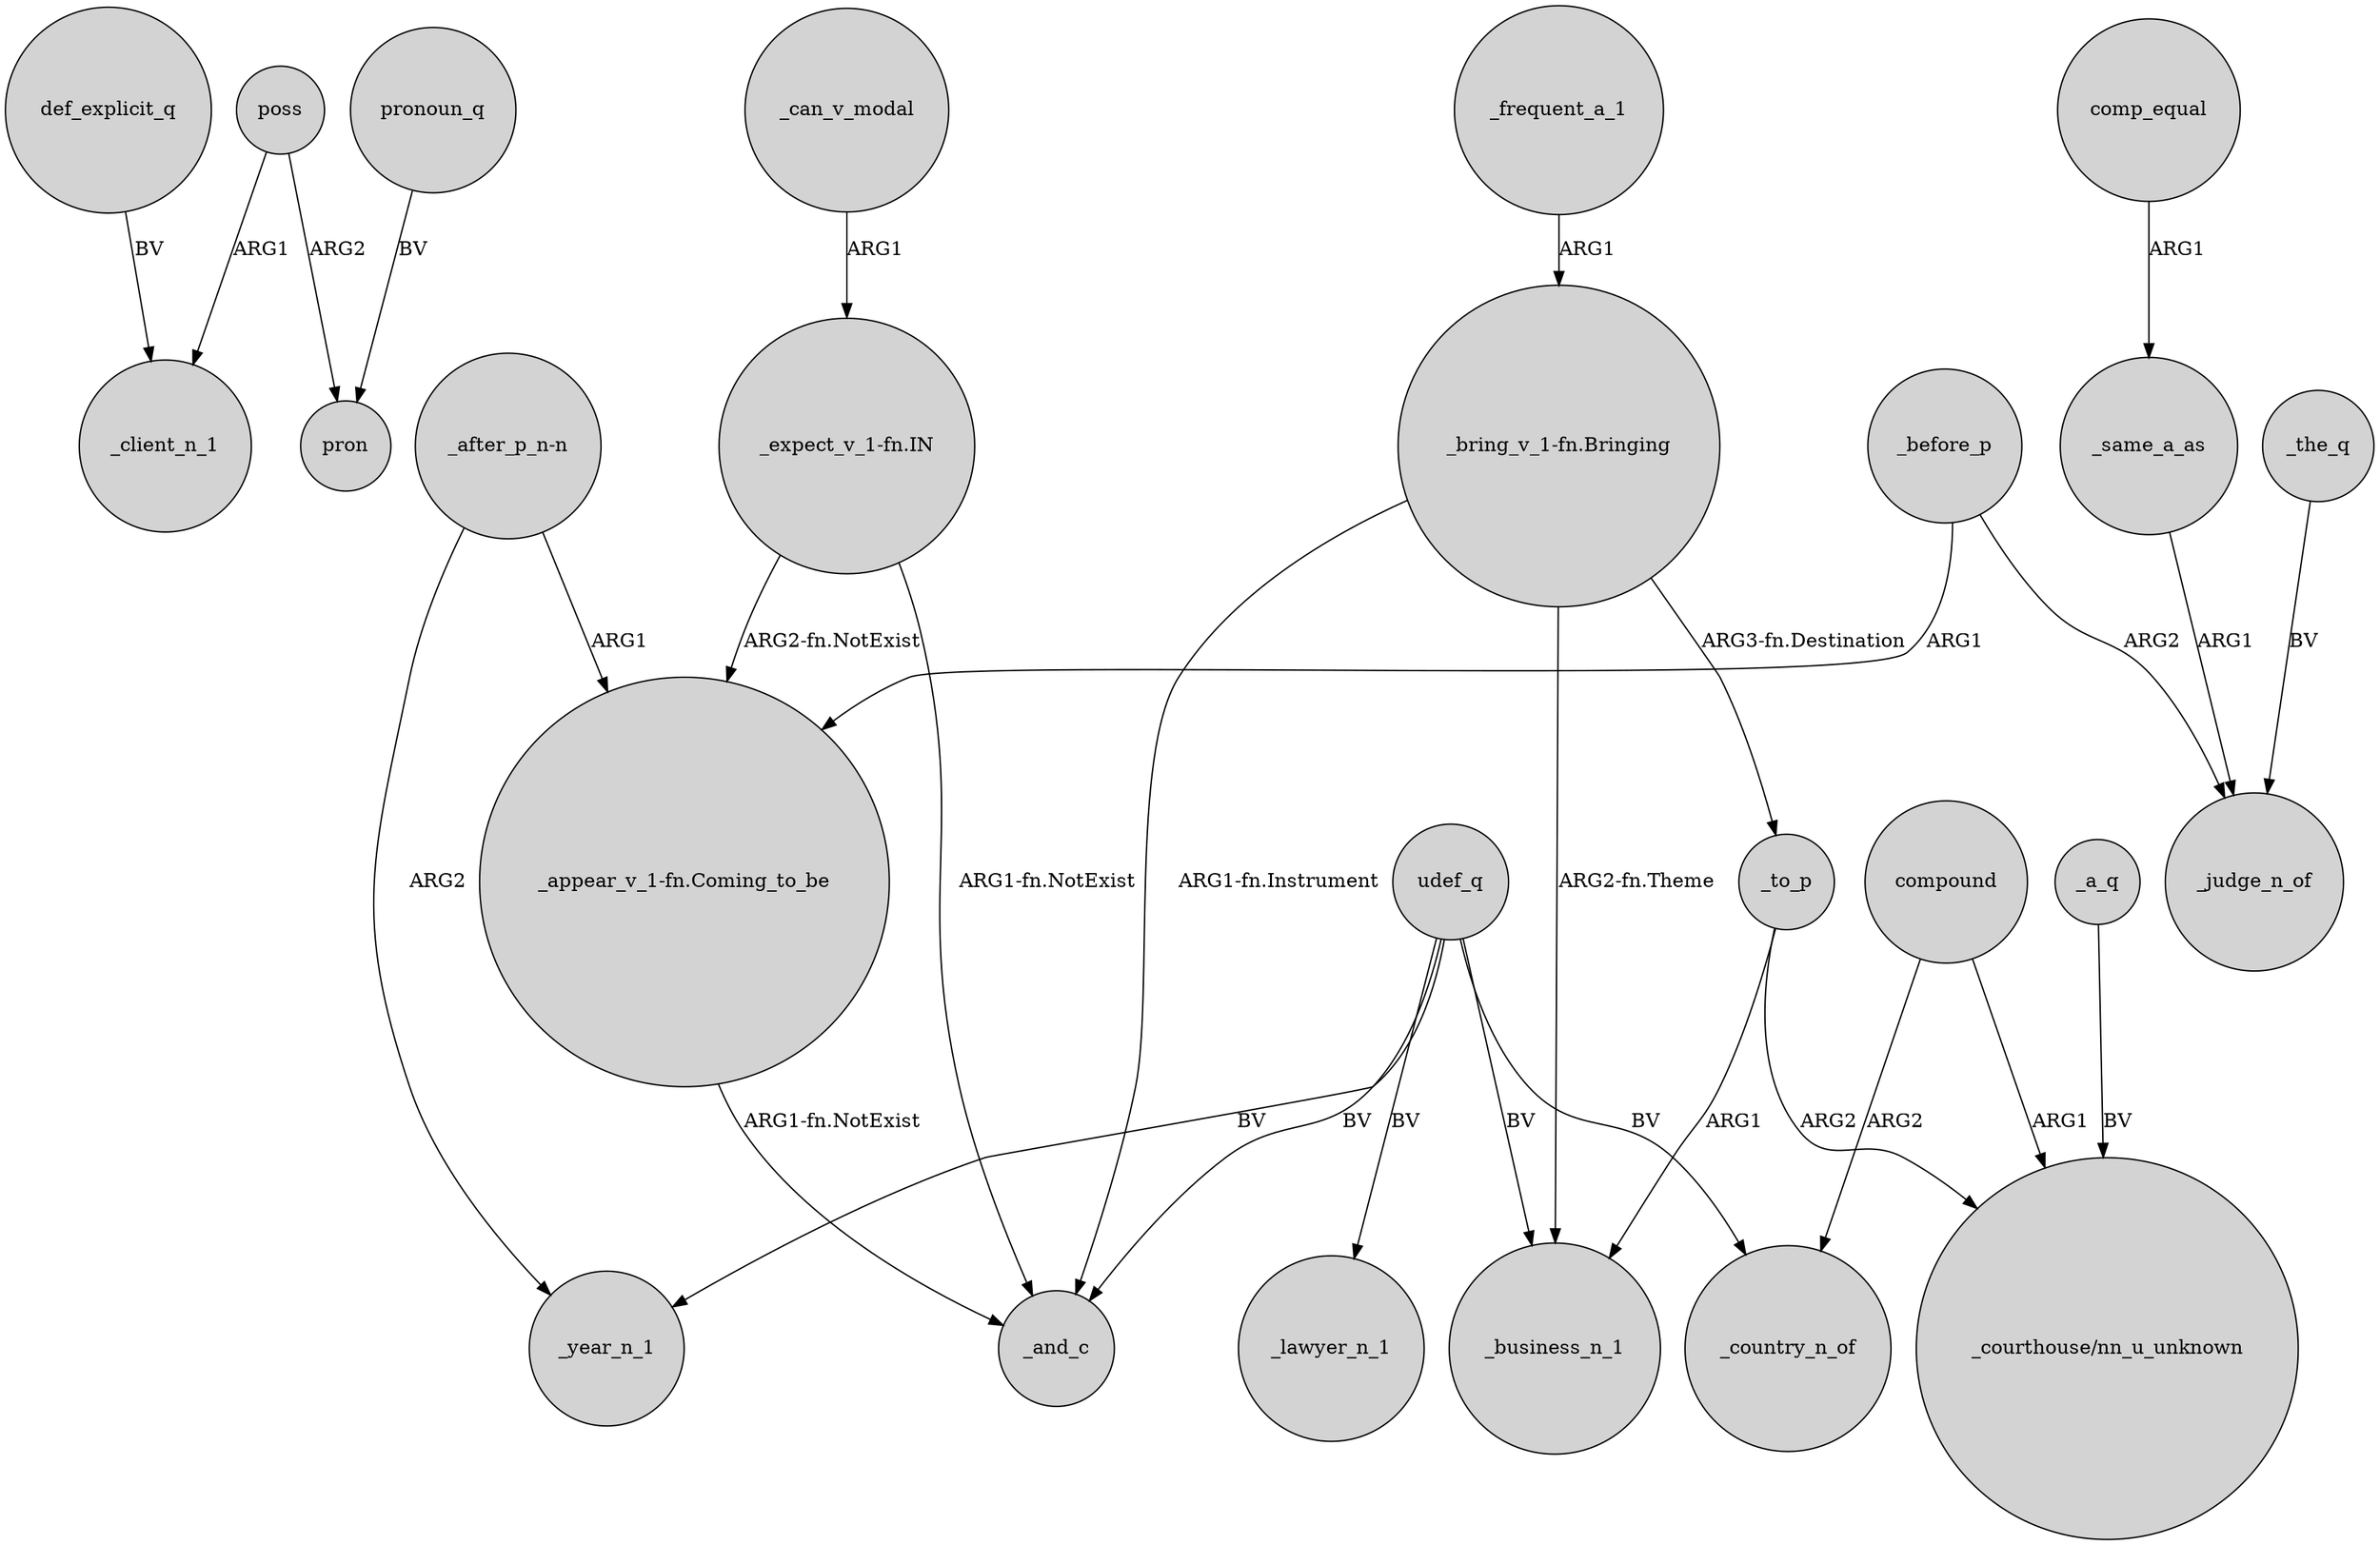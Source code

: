 digraph {
	node [shape=circle style=filled]
	def_explicit_q -> _client_n_1 [label=BV]
	_same_a_as -> _judge_n_of [label=ARG1]
	poss -> pron [label=ARG2]
	_frequent_a_1 -> "_bring_v_1-fn.Bringing" [label=ARG1]
	_before_p -> "_appear_v_1-fn.Coming_to_be" [label=ARG1]
	_before_p -> _judge_n_of [label=ARG2]
	"_after_p_n-n" -> "_appear_v_1-fn.Coming_to_be" [label=ARG1]
	"_bring_v_1-fn.Bringing" -> _to_p [label="ARG3-fn.Destination"]
	_to_p -> _business_n_1 [label=ARG1]
	"_expect_v_1-fn.IN" -> _and_c [label="ARG1-fn.NotExist"]
	udef_q -> _country_n_of [label=BV]
	pronoun_q -> pron [label=BV]
	comp_equal -> _same_a_as [label=ARG1]
	"_after_p_n-n" -> _year_n_1 [label=ARG2]
	udef_q -> _lawyer_n_1 [label=BV]
	_can_v_modal -> "_expect_v_1-fn.IN" [label=ARG1]
	"_bring_v_1-fn.Bringing" -> _business_n_1 [label="ARG2-fn.Theme"]
	_a_q -> "_courthouse/nn_u_unknown" [label=BV]
	"_expect_v_1-fn.IN" -> "_appear_v_1-fn.Coming_to_be" [label="ARG2-fn.NotExist"]
	udef_q -> _business_n_1 [label=BV]
	udef_q -> _year_n_1 [label=BV]
	compound -> "_courthouse/nn_u_unknown" [label=ARG1]
	"_bring_v_1-fn.Bringing" -> _and_c [label="ARG1-fn.Instrument"]
	_the_q -> _judge_n_of [label=BV]
	udef_q -> _and_c [label=BV]
	compound -> _country_n_of [label=ARG2]
	_to_p -> "_courthouse/nn_u_unknown" [label=ARG2]
	"_appear_v_1-fn.Coming_to_be" -> _and_c [label="ARG1-fn.NotExist"]
	poss -> _client_n_1 [label=ARG1]
}

